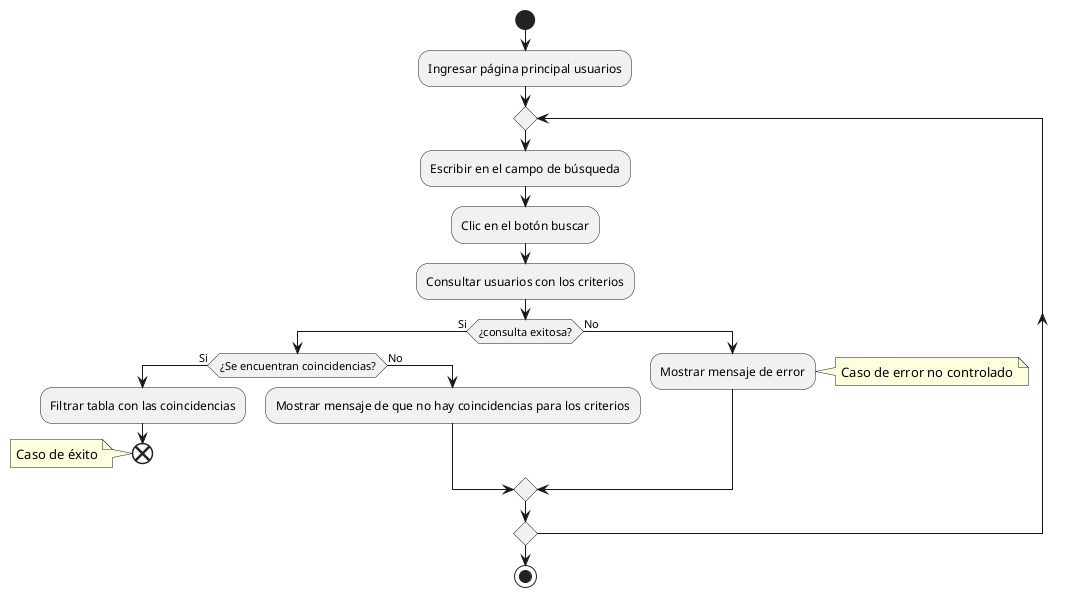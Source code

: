 @startuml
start
    :Ingresar página principal usuarios;
    repeat
        :Escribir en el campo de búsqueda;
        :Clic en el botón buscar;
        :Consultar usuarios con los criterios;
        if (¿consulta exitosa?) is (Si) then
            if (¿Se encuentran coincidencias?) is (Si) then
                :Filtrar tabla con las coincidencias;
                end
                note
                  Caso de éxito
                end note
            else (No)
                :Mostrar mensaje de que no hay coincidencias para los criterios;
            endif
        else (No)
            :Mostrar mensaje de error;
            note right
              Caso de error no controlado
            end note
        endif
    repeat while()
stop
@enduml

